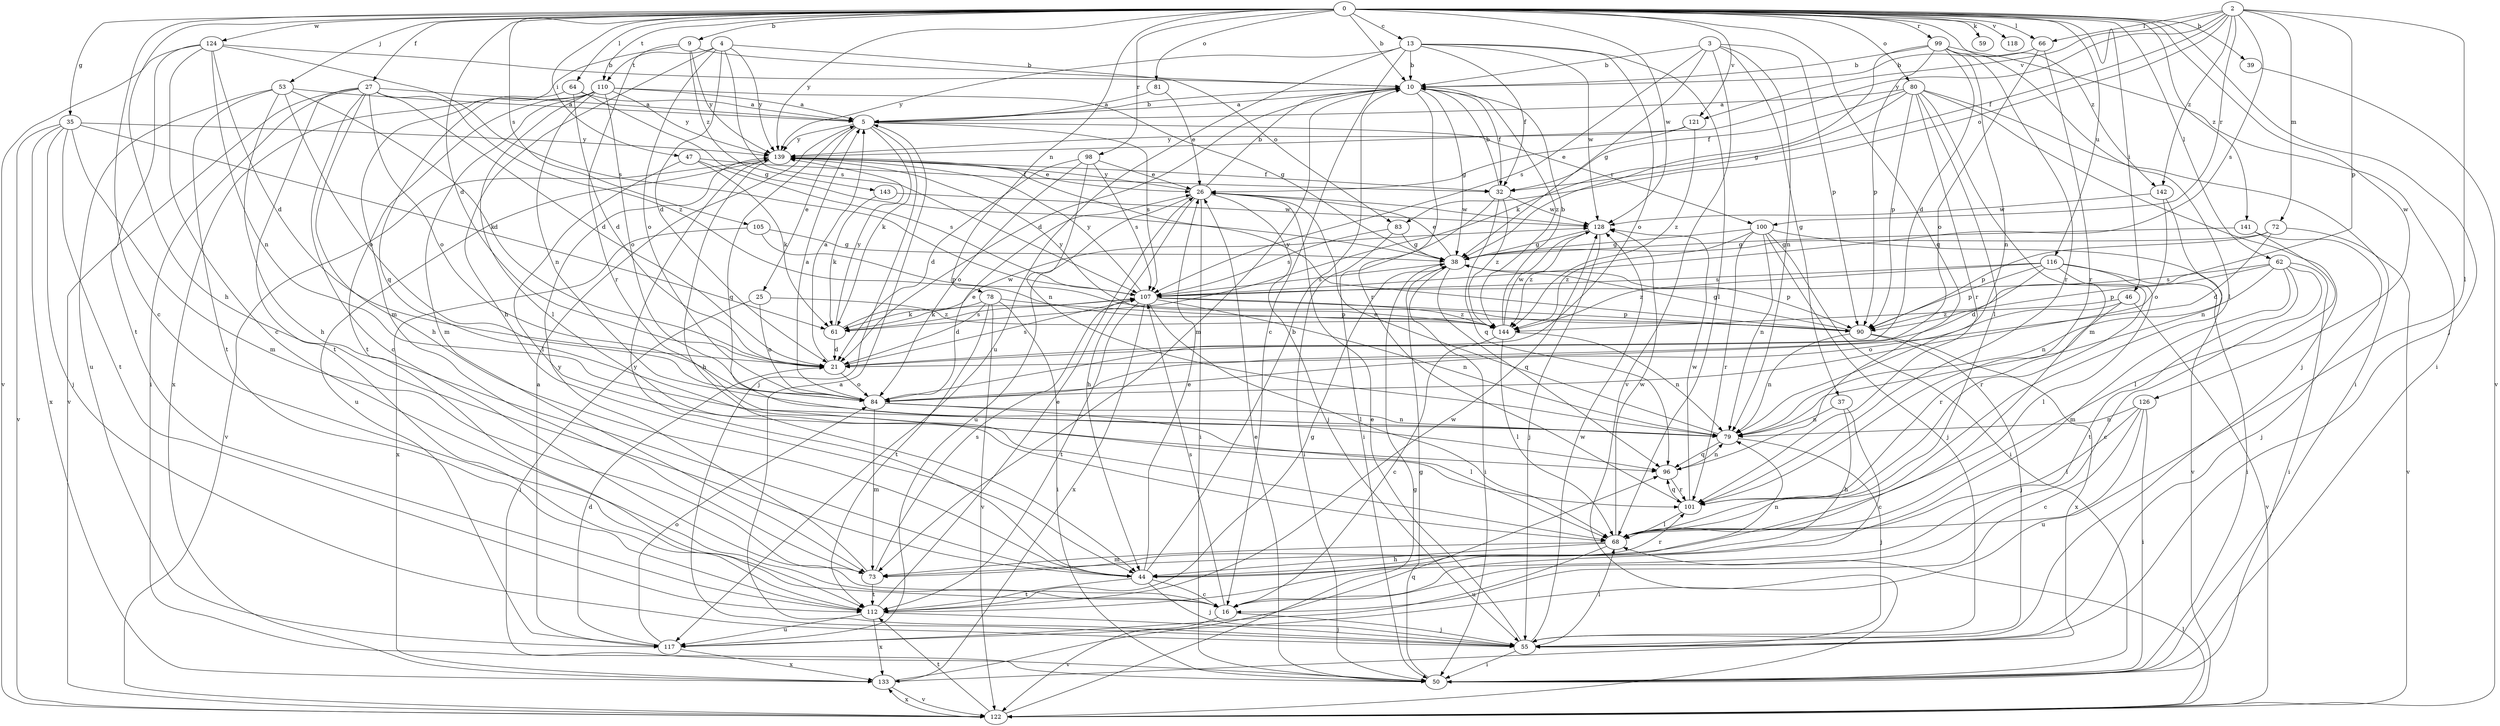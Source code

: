 strict digraph  {
0;
2;
3;
4;
5;
9;
10;
13;
16;
21;
25;
26;
27;
32;
35;
37;
38;
39;
44;
46;
47;
50;
53;
55;
59;
61;
62;
64;
66;
68;
72;
73;
78;
79;
80;
81;
83;
84;
90;
96;
98;
99;
100;
101;
105;
107;
110;
112;
116;
117;
118;
121;
122;
124;
126;
128;
133;
139;
141;
142;
143;
144;
0 -> 9  [label=b];
0 -> 10  [label=b];
0 -> 13  [label=c];
0 -> 16  [label=c];
0 -> 21  [label=d];
0 -> 27  [label=f];
0 -> 35  [label=g];
0 -> 39  [label=h];
0 -> 44  [label=h];
0 -> 46  [label=i];
0 -> 47  [label=i];
0 -> 53  [label=j];
0 -> 55  [label=j];
0 -> 59  [label=k];
0 -> 62  [label=l];
0 -> 64  [label=l];
0 -> 66  [label=l];
0 -> 78  [label=n];
0 -> 80  [label=o];
0 -> 81  [label=o];
0 -> 96  [label=q];
0 -> 98  [label=r];
0 -> 99  [label=r];
0 -> 105  [label=s];
0 -> 110  [label=t];
0 -> 116  [label=u];
0 -> 118  [label=v];
0 -> 121  [label=v];
0 -> 124  [label=w];
0 -> 126  [label=w];
0 -> 128  [label=w];
0 -> 139  [label=y];
0 -> 141  [label=z];
0 -> 142  [label=z];
2 -> 32  [label=f];
2 -> 66  [label=l];
2 -> 68  [label=l];
2 -> 72  [label=m];
2 -> 83  [label=o];
2 -> 90  [label=p];
2 -> 100  [label=r];
2 -> 107  [label=s];
2 -> 121  [label=v];
2 -> 139  [label=y];
2 -> 142  [label=z];
3 -> 10  [label=b];
3 -> 37  [label=g];
3 -> 38  [label=g];
3 -> 79  [label=n];
3 -> 90  [label=p];
3 -> 107  [label=s];
3 -> 122  [label=v];
4 -> 21  [label=d];
4 -> 44  [label=h];
4 -> 83  [label=o];
4 -> 84  [label=o];
4 -> 107  [label=s];
4 -> 110  [label=t];
4 -> 139  [label=y];
5 -> 10  [label=b];
5 -> 25  [label=e];
5 -> 55  [label=j];
5 -> 61  [label=k];
5 -> 96  [label=q];
5 -> 100  [label=r];
5 -> 107  [label=s];
5 -> 139  [label=y];
9 -> 10  [label=b];
9 -> 73  [label=m];
9 -> 101  [label=r];
9 -> 139  [label=y];
9 -> 143  [label=z];
10 -> 5  [label=a];
10 -> 21  [label=d];
10 -> 32  [label=f];
10 -> 38  [label=g];
10 -> 73  [label=m];
10 -> 101  [label=r];
10 -> 144  [label=z];
13 -> 10  [label=b];
13 -> 16  [label=c];
13 -> 32  [label=f];
13 -> 68  [label=l];
13 -> 84  [label=o];
13 -> 117  [label=u];
13 -> 128  [label=w];
13 -> 139  [label=y];
16 -> 55  [label=j];
16 -> 107  [label=s];
16 -> 122  [label=v];
21 -> 5  [label=a];
21 -> 84  [label=o];
21 -> 107  [label=s];
25 -> 50  [label=i];
25 -> 84  [label=o];
25 -> 144  [label=z];
26 -> 10  [label=b];
26 -> 44  [label=h];
26 -> 50  [label=i];
26 -> 55  [label=j];
26 -> 117  [label=u];
26 -> 128  [label=w];
26 -> 139  [label=y];
27 -> 5  [label=a];
27 -> 16  [label=c];
27 -> 21  [label=d];
27 -> 44  [label=h];
27 -> 50  [label=i];
27 -> 84  [label=o];
27 -> 112  [label=t];
27 -> 122  [label=v];
27 -> 144  [label=z];
32 -> 10  [label=b];
32 -> 50  [label=i];
32 -> 96  [label=q];
32 -> 128  [label=w];
32 -> 144  [label=z];
35 -> 55  [label=j];
35 -> 61  [label=k];
35 -> 73  [label=m];
35 -> 112  [label=t];
35 -> 122  [label=v];
35 -> 133  [label=x];
35 -> 139  [label=y];
37 -> 16  [label=c];
37 -> 44  [label=h];
37 -> 79  [label=n];
38 -> 26  [label=e];
38 -> 50  [label=i];
38 -> 90  [label=p];
38 -> 96  [label=q];
38 -> 107  [label=s];
39 -> 122  [label=v];
44 -> 10  [label=b];
44 -> 16  [label=c];
44 -> 26  [label=e];
44 -> 55  [label=j];
44 -> 79  [label=n];
44 -> 101  [label=r];
44 -> 112  [label=t];
44 -> 139  [label=y];
46 -> 84  [label=o];
46 -> 101  [label=r];
46 -> 122  [label=v];
46 -> 144  [label=z];
47 -> 32  [label=f];
47 -> 61  [label=k];
47 -> 68  [label=l];
47 -> 107  [label=s];
50 -> 26  [label=e];
50 -> 38  [label=g];
53 -> 5  [label=a];
53 -> 21  [label=d];
53 -> 44  [label=h];
53 -> 84  [label=o];
53 -> 112  [label=t];
53 -> 117  [label=u];
55 -> 5  [label=a];
55 -> 26  [label=e];
55 -> 50  [label=i];
55 -> 68  [label=l];
55 -> 128  [label=w];
61 -> 21  [label=d];
61 -> 107  [label=s];
61 -> 128  [label=w];
61 -> 139  [label=y];
62 -> 16  [label=c];
62 -> 50  [label=i];
62 -> 73  [label=m];
62 -> 79  [label=n];
62 -> 90  [label=p];
62 -> 107  [label=s];
62 -> 112  [label=t];
64 -> 5  [label=a];
64 -> 21  [label=d];
64 -> 38  [label=g];
64 -> 96  [label=q];
66 -> 10  [label=b];
66 -> 84  [label=o];
66 -> 101  [label=r];
68 -> 44  [label=h];
68 -> 73  [label=m];
68 -> 117  [label=u];
68 -> 128  [label=w];
72 -> 21  [label=d];
72 -> 38  [label=g];
72 -> 90  [label=p];
72 -> 122  [label=v];
73 -> 107  [label=s];
73 -> 112  [label=t];
73 -> 139  [label=y];
78 -> 21  [label=d];
78 -> 50  [label=i];
78 -> 61  [label=k];
78 -> 90  [label=p];
78 -> 112  [label=t];
78 -> 122  [label=v];
79 -> 26  [label=e];
79 -> 55  [label=j];
79 -> 96  [label=q];
80 -> 5  [label=a];
80 -> 32  [label=f];
80 -> 50  [label=i];
80 -> 55  [label=j];
80 -> 61  [label=k];
80 -> 68  [label=l];
80 -> 73  [label=m];
80 -> 90  [label=p];
80 -> 101  [label=r];
81 -> 5  [label=a];
81 -> 26  [label=e];
83 -> 38  [label=g];
83 -> 50  [label=i];
83 -> 107  [label=s];
84 -> 5  [label=a];
84 -> 26  [label=e];
84 -> 68  [label=l];
84 -> 73  [label=m];
84 -> 79  [label=n];
90 -> 38  [label=g];
90 -> 55  [label=j];
90 -> 79  [label=n];
90 -> 133  [label=x];
90 -> 139  [label=y];
96 -> 79  [label=n];
96 -> 101  [label=r];
98 -> 21  [label=d];
98 -> 26  [label=e];
98 -> 79  [label=n];
98 -> 84  [label=o];
98 -> 107  [label=s];
99 -> 10  [label=b];
99 -> 21  [label=d];
99 -> 38  [label=g];
99 -> 50  [label=i];
99 -> 68  [label=l];
99 -> 79  [label=n];
99 -> 90  [label=p];
99 -> 101  [label=r];
100 -> 38  [label=g];
100 -> 50  [label=i];
100 -> 55  [label=j];
100 -> 79  [label=n];
100 -> 101  [label=r];
100 -> 122  [label=v];
100 -> 144  [label=z];
101 -> 68  [label=l];
101 -> 96  [label=q];
101 -> 128  [label=w];
105 -> 38  [label=g];
105 -> 90  [label=p];
105 -> 133  [label=x];
107 -> 61  [label=k];
107 -> 68  [label=l];
107 -> 79  [label=n];
107 -> 90  [label=p];
107 -> 112  [label=t];
107 -> 133  [label=x];
107 -> 139  [label=y];
107 -> 144  [label=z];
110 -> 5  [label=a];
110 -> 38  [label=g];
110 -> 68  [label=l];
110 -> 73  [label=m];
110 -> 79  [label=n];
110 -> 84  [label=o];
110 -> 112  [label=t];
110 -> 133  [label=x];
110 -> 139  [label=y];
112 -> 26  [label=e];
112 -> 38  [label=g];
112 -> 55  [label=j];
112 -> 117  [label=u];
112 -> 128  [label=w];
112 -> 133  [label=x];
116 -> 21  [label=d];
116 -> 50  [label=i];
116 -> 68  [label=l];
116 -> 90  [label=p];
116 -> 101  [label=r];
116 -> 107  [label=s];
116 -> 144  [label=z];
117 -> 5  [label=a];
117 -> 21  [label=d];
117 -> 84  [label=o];
117 -> 133  [label=x];
121 -> 26  [label=e];
121 -> 139  [label=y];
121 -> 144  [label=z];
122 -> 38  [label=g];
122 -> 68  [label=l];
122 -> 112  [label=t];
122 -> 133  [label=x];
124 -> 10  [label=b];
124 -> 16  [label=c];
124 -> 21  [label=d];
124 -> 79  [label=n];
124 -> 107  [label=s];
124 -> 112  [label=t];
124 -> 122  [label=v];
126 -> 16  [label=c];
126 -> 50  [label=i];
126 -> 68  [label=l];
126 -> 79  [label=n];
126 -> 117  [label=u];
128 -> 38  [label=g];
128 -> 55  [label=j];
128 -> 144  [label=z];
133 -> 96  [label=q];
133 -> 122  [label=v];
139 -> 26  [label=e];
139 -> 32  [label=f];
139 -> 44  [label=h];
139 -> 117  [label=u];
139 -> 122  [label=v];
141 -> 38  [label=g];
141 -> 55  [label=j];
141 -> 68  [label=l];
142 -> 79  [label=n];
142 -> 84  [label=o];
142 -> 128  [label=w];
143 -> 61  [label=k];
143 -> 128  [label=w];
144 -> 10  [label=b];
144 -> 16  [label=c];
144 -> 68  [label=l];
144 -> 79  [label=n];
144 -> 128  [label=w];
144 -> 139  [label=y];
}
